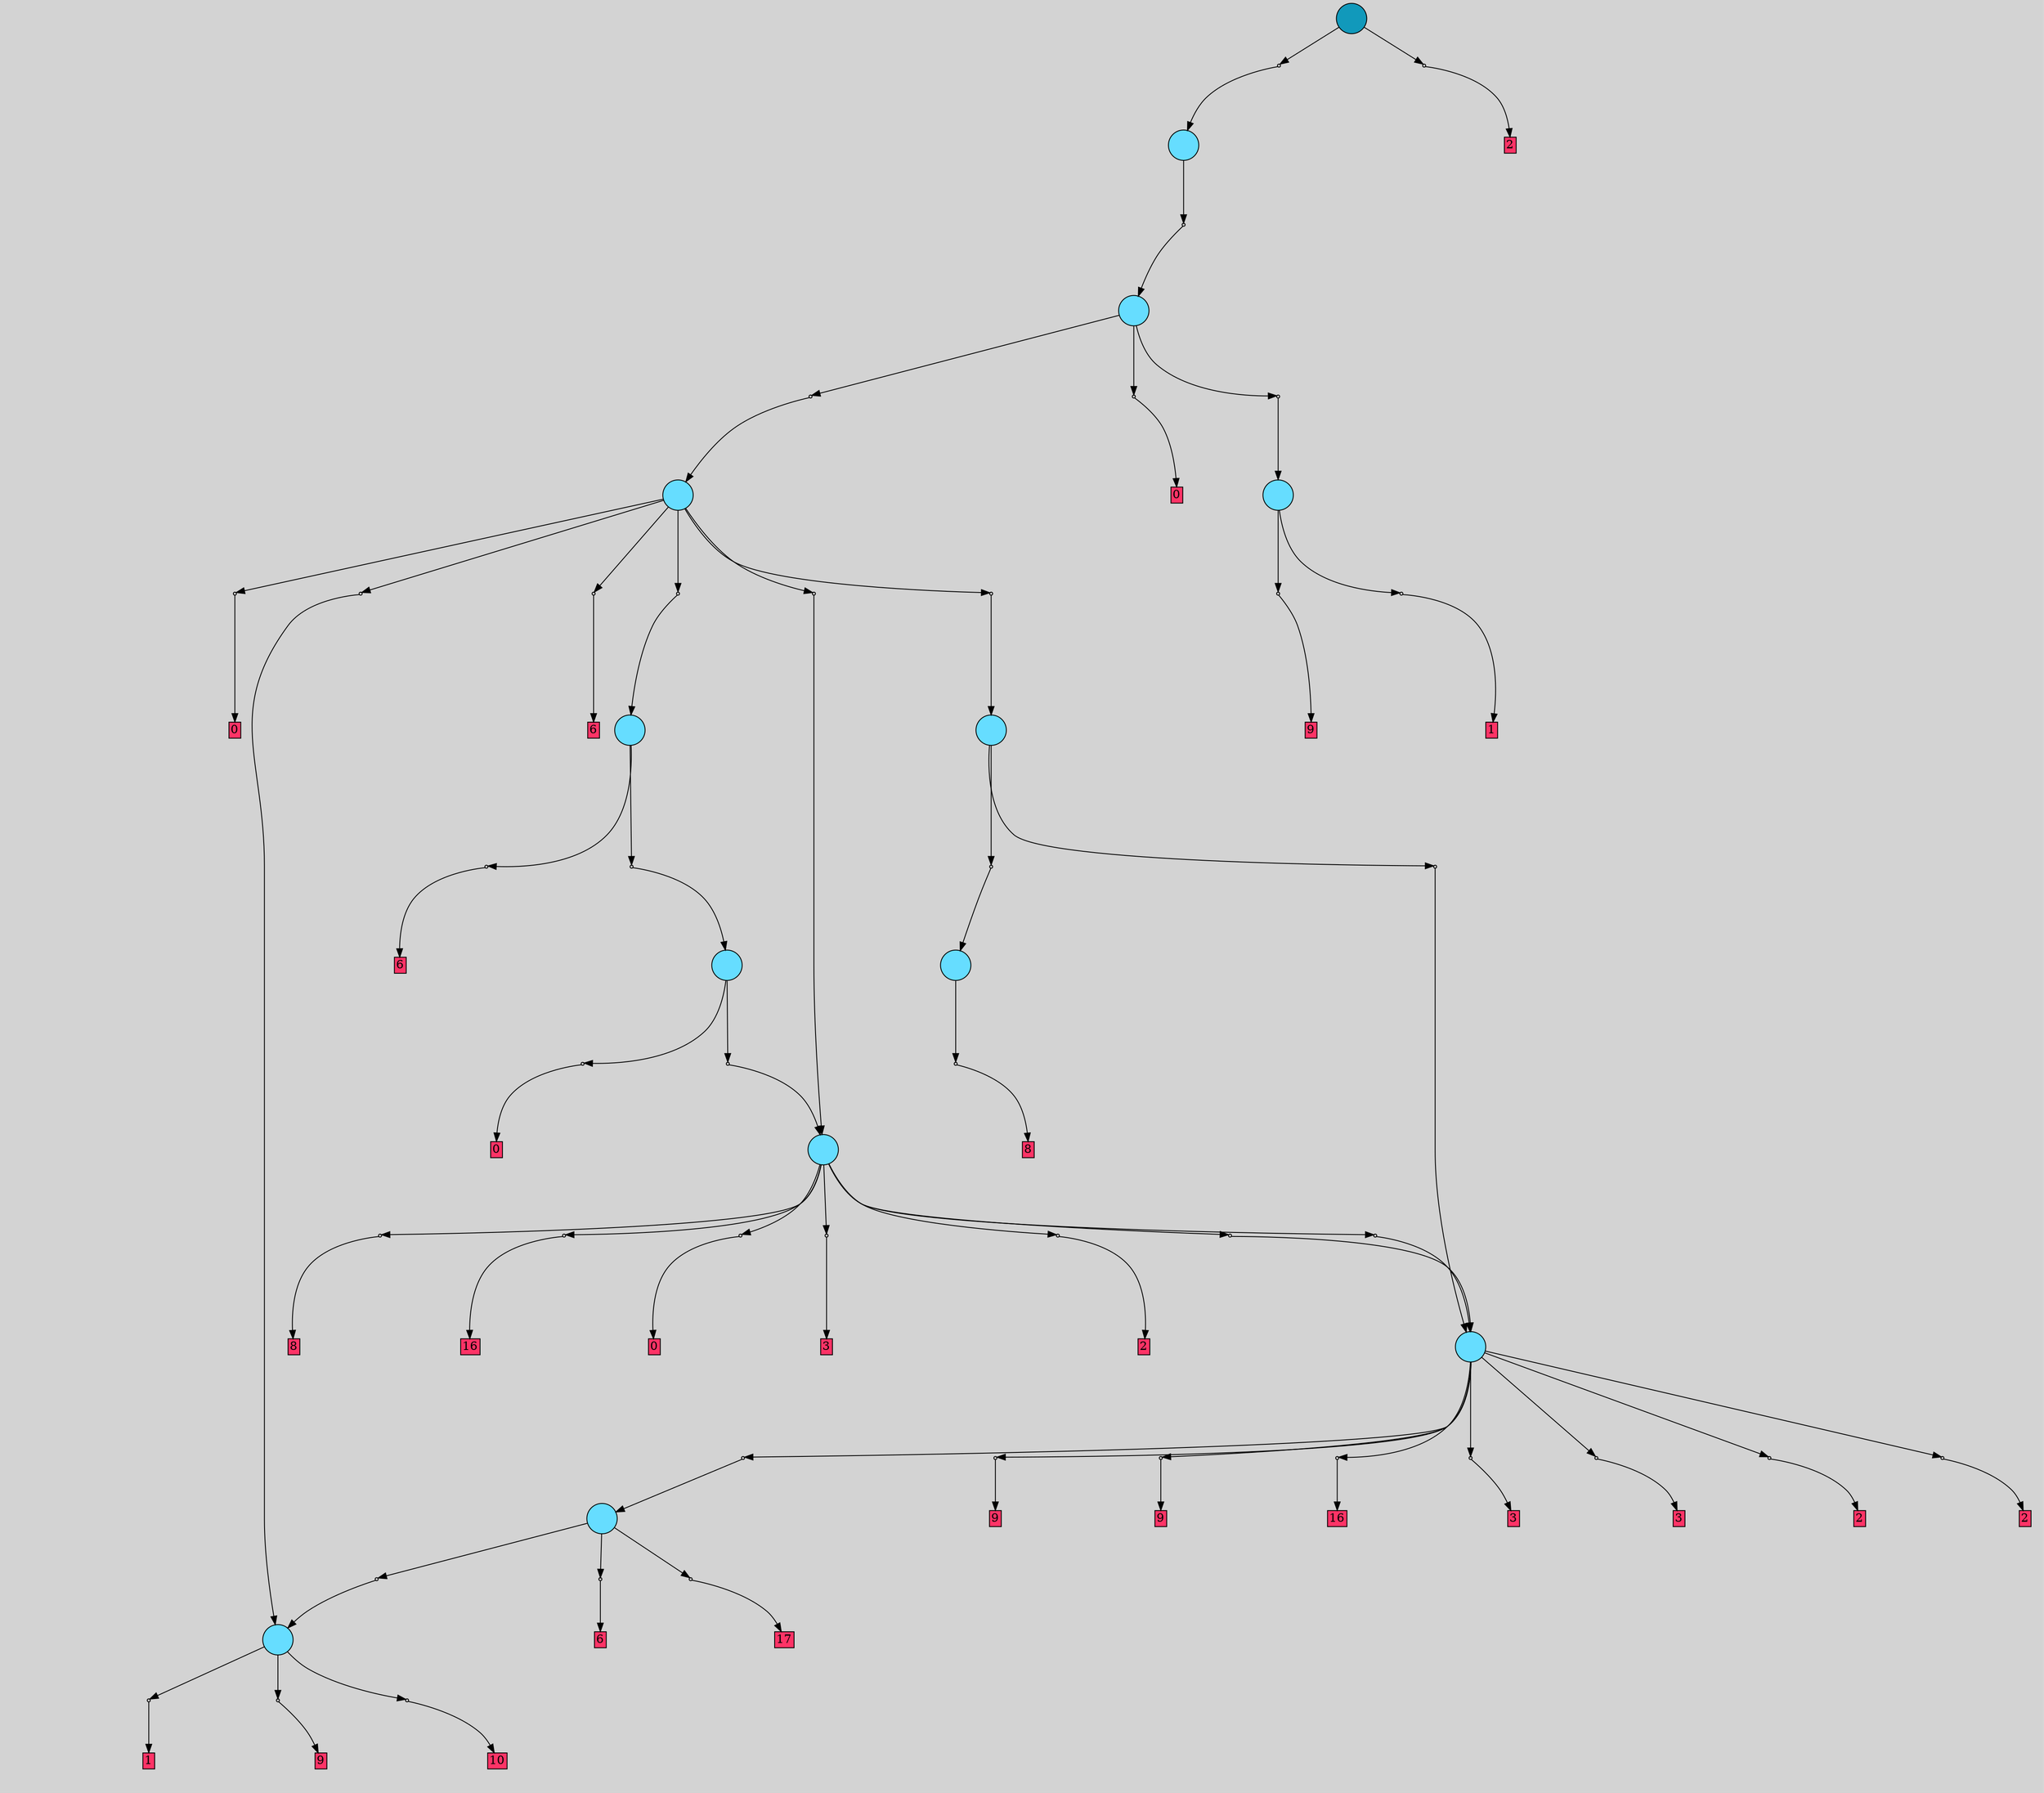 digraph{
	graph[pad = "0.212, 0.055" bgcolor = lightgray]
	node[shape=circle style = filled label = ""]
		T0 [fillcolor="#66ddff"]
		T1 [fillcolor="#66ddff"]
		T2 [fillcolor="#66ddff"]
		T3 [fillcolor="#66ddff"]
		T4 [fillcolor="#66ddff"]
		T5 [fillcolor="#66ddff"]
		T6 [fillcolor="#66ddff"]
		T7 [fillcolor="#66ddff"]
		T8 [fillcolor="#66ddff"]
		T9 [fillcolor="#66ddff"]
		T10 [fillcolor="#66ddff"]
		T11 [fillcolor="#66ddff"]
		T12 [fillcolor="#1199bb"]
		P0 [fillcolor="#cccccc" shape=point] //
		I0 [shape=box style=invis label="7|0&1|84#1|594&#92;n"]
		P0 -> I0[style=invis]
		A0 [fillcolor="#ff3366" shape=box margin=0.03 width=0 height=0 label="1"]
		T0 -> P0 -> A0
		P1 [fillcolor="#cccccc" shape=point] //
		I1 [shape=box style=invis label="7|7&1|771#0|106&#92;n2|1&0|1143#1|406&#92;n6|0&0|929#0|958&#92;n"]
		P1 -> I1[style=invis]
		A1 [fillcolor="#ff3366" shape=box margin=0.03 width=0 height=0 label="9"]
		T0 -> P1 -> A1
		P2 [fillcolor="#cccccc" shape=point] //
		I2 [shape=box style=invis label="2|0&1|335#1|460&#92;n1|3&1|1236#0|448&#92;n0|0&0|219#1|1295&#92;n1|0&1|106#0|472&#92;n"]
		P2 -> I2[style=invis]
		A2 [fillcolor="#ff3366" shape=box margin=0.03 width=0 height=0 label="10"]
		T0 -> P2 -> A2
		P3 [fillcolor="#cccccc" shape=point] //
		I3 [shape=box style=invis label="0|5&0|746#0|333&#92;n7|0&0|621#1|457&#92;n4|0&1|957#0|1168&#92;n3|1&0|253#1|937&#92;n3|2&0|361#0|864&#92;n4|7&1|420#0|82&#92;n2|1&1|1176#1|1258&#92;n1|0&0|127#0|1137&#92;n"]
		P3 -> I3[style=invis]
		A3 [fillcolor="#ff3366" shape=box margin=0.03 width=0 height=0 label="8"]
		T1 -> P3 -> A3
		P4 [fillcolor="#cccccc" shape=point] //
		I4 [shape=box style=invis label="7|3&1|217#0|191&#92;n1|7&1|1131#0|1251&#92;n3|0&0|647#1|820&#92;n4|0&0|856#1|997&#92;n"]
		P4 -> I4[style=invis]
		A4 [fillcolor="#ff3366" shape=box margin=0.03 width=0 height=0 label="17"]
		T2 -> P4 -> A4
		P5 [fillcolor="#cccccc" shape=point] //
		I5 [shape=box style=invis label="6|1&1|401#1|957&#92;n6|0&0|937#0|795&#92;n4|0&0|856#1|35&#92;n"]
		P5 -> I5[style=invis]
		T2 -> P5 -> T0
		P6 [fillcolor="#cccccc" shape=point] //
		I6 [shape=box style=invis label="7|0&1|118#1|53&#92;n3|0&1|976#0|984&#92;n"]
		P6 -> I6[style=invis]
		A5 [fillcolor="#ff3366" shape=box margin=0.03 width=0 height=0 label="6"]
		T2 -> P6 -> A5
		P7 [fillcolor="#cccccc" shape=point] //
		I7 [shape=box style=invis label="4|0&1|79#1|204&#92;n"]
		P7 -> I7[style=invis]
		A6 [fillcolor="#ff3366" shape=box margin=0.03 width=0 height=0 label="9"]
		T3 -> P7 -> A6
		P8 [fillcolor="#cccccc" shape=point] //
		I8 [shape=box style=invis label="0|3&1|1049#1|358&#92;n7|0&1|741#1|261&#92;n6|5&0|1184#1|957&#92;n4|1&1|676#1|430&#92;n3|7&0|1201#0|1053&#92;n7|5&0|976#1|541&#92;n1|1&0|415#0|83&#92;n0|0&0|813#1|1098&#92;n4|2&0|40#1|764&#92;n3|0&0|434#0|1201&#92;n"]
		P8 -> I8[style=invis]
		A7 [fillcolor="#ff3366" shape=box margin=0.03 width=0 height=0 label="1"]
		T3 -> P8 -> A7
		P9 [fillcolor="#cccccc" shape=point] //
		I9 [shape=box style=invis label="1|0&1|1197#1|1090&#92;n"]
		P9 -> I9[style=invis]
		A8 [fillcolor="#ff3366" shape=box margin=0.03 width=0 height=0 label="2"]
		T4 -> P9 -> A8
		P10 [fillcolor="#cccccc" shape=point] //
		I10 [shape=box style=invis label="3|0&1|783#1|43&#92;n1|0&0|312#1|508&#92;n"]
		P10 -> I10[style=invis]
		A9 [fillcolor="#ff3366" shape=box margin=0.03 width=0 height=0 label="2"]
		T4 -> P10 -> A9
		P11 [fillcolor="#cccccc" shape=point] //
		I11 [shape=box style=invis label="7|5&1|671#0|1258&#92;n2|3&0|381#1|145&#92;n1|0&0|907#1|1046&#92;n"]
		P11 -> I11[style=invis]
		T4 -> P11 -> T2
		P12 [fillcolor="#cccccc" shape=point] //
		I12 [shape=box style=invis label="0|0&1|869#1|259&#92;n"]
		P12 -> I12[style=invis]
		A10 [fillcolor="#ff3366" shape=box margin=0.03 width=0 height=0 label="9"]
		T4 -> P12 -> A10
		P13 [fillcolor="#cccccc" shape=point] //
		I13 [shape=box style=invis label="6|3&1|463#0|91&#92;n1|5&0|243#0|241&#92;n1|1&0|237#1|568&#92;n1|0&0|897#0|737&#92;n"]
		P13 -> I13[style=invis]
		A11 [fillcolor="#ff3366" shape=box margin=0.03 width=0 height=0 label="9"]
		T4 -> P13 -> A11
		P14 [fillcolor="#cccccc" shape=point] //
		I14 [shape=box style=invis label="3|0&1|607#1|439&#92;n5|4&1|902#1|905&#92;n1|0&0|452#0|1024&#92;n"]
		P14 -> I14[style=invis]
		A12 [fillcolor="#ff3366" shape=box margin=0.03 width=0 height=0 label="16"]
		T4 -> P14 -> A12
		P15 [fillcolor="#cccccc" shape=point] //
		I15 [shape=box style=invis label="3|2&1|858#1|646&#92;n6|3&0|402#1|22&#92;n0|6&0|867#1|855&#92;n0|0&1|1080#0|310&#92;n"]
		P15 -> I15[style=invis]
		A13 [fillcolor="#ff3366" shape=box margin=0.03 width=0 height=0 label="3"]
		T4 -> P15 -> A13
		P16 [fillcolor="#cccccc" shape=point] //
		I16 [shape=box style=invis label="3|2&1|858#1|646&#92;n4|4&0|690#1|495&#92;n1|0&1|485#1|521&#92;n3|0&0|452#0|608&#92;n"]
		P16 -> I16[style=invis]
		A14 [fillcolor="#ff3366" shape=box margin=0.03 width=0 height=0 label="3"]
		T4 -> P16 -> A14
		P17 [fillcolor="#cccccc" shape=point] //
		I17 [shape=box style=invis label="3|3&1|684#0|479&#92;n3|0&0|1099#1|126&#92;n"]
		P17 -> I17[style=invis]
		T5 -> P17 -> T1
		P18 [fillcolor="#cccccc" shape=point] //
		I18 [shape=box style=invis label="5|1&1|251#0|501&#92;n1|5&1|830#0|1217&#92;n1|0&1|233#1|1243&#92;n4|2&0|456#1|933&#92;n7|0&0|621#1|1167&#92;n3|5&0|1192#1|989&#92;n0|4&0|1181#0|813&#92;n3|0&0|1074#0|84&#92;n"]
		P18 -> I18[style=invis]
		T5 -> P18 -> T4
		P19 [fillcolor="#cccccc" shape=point] //
		I19 [shape=box style=invis label="5|1&1|251#0|501&#92;n1|5&1|830#0|1217&#92;n1|0&1|233#1|1243&#92;n4|2&0|456#1|933&#92;n7|0&0|621#1|1167&#92;n3|5&0|1192#1|989&#92;n0|4&0|1181#0|813&#92;n3|0&0|1074#0|84&#92;n"]
		P19 -> I19[style=invis]
		T6 -> P19 -> T4
		P20 [fillcolor="#cccccc" shape=point] //
		I20 [shape=box style=invis label="7|0&1|126#0|1171&#92;n"]
		P20 -> I20[style=invis]
		A15 [fillcolor="#ff3366" shape=box margin=0.03 width=0 height=0 label="2"]
		T6 -> P20 -> A15
		P21 [fillcolor="#cccccc" shape=point] //
		I21 [shape=box style=invis label="7|6&0|513#1|412&#92;n1|4&0|1222#1|563&#92;n7|0&0|4#1|467&#92;n"]
		P21 -> I21[style=invis]
		T6 -> P21 -> T4
		P22 [fillcolor="#cccccc" shape=point] //
		I22 [shape=box style=invis label="3|6&1|384#1|773&#92;n3|6&1|133#0|478&#92;n1|1&0|1158#1|73&#92;n2|7&0|105#1|593&#92;n1|0&0|127#0|1137&#92;n"]
		P22 -> I22[style=invis]
		A16 [fillcolor="#ff3366" shape=box margin=0.03 width=0 height=0 label="8"]
		T6 -> P22 -> A16
		P23 [fillcolor="#cccccc" shape=point] //
		I23 [shape=box style=invis label="3|1&1|524#1|364&#92;n4|6&1|975#0|369&#92;n4|0&0|1310#1|708&#92;n7|6&0|40#0|1020&#92;n5|7&1|618#0|856&#92;n5|1&0|311#1|26&#92;n1|1&0|566#0|161&#92;n3|2&1|240#0|881&#92;n6|6&0|490#0|820&#92;n2|0&1|355#1|438&#92;n1|1&0|1326#0|1240&#92;n4|0&0|721#1|110&#92;n"]
		P23 -> I23[style=invis]
		A17 [fillcolor="#ff3366" shape=box margin=0.03 width=0 height=0 label="16"]
		T6 -> P23 -> A17
		P24 [fillcolor="#cccccc" shape=point] //
		I24 [shape=box style=invis label="1|0&0|201#1|241&#92;n7|2&0|1080#0|808&#92;n7|0&0|1202#0|924&#92;n"]
		P24 -> I24[style=invis]
		A18 [fillcolor="#ff3366" shape=box margin=0.03 width=0 height=0 label="0"]
		T6 -> P24 -> A18
		P25 [fillcolor="#cccccc" shape=point] //
		I25 [shape=box style=invis label="7|6&1|445#1|1196&#92;n5|2&1|514#0|916&#92;n0|0&1|581#0|1058&#92;n1|0&0|936#0|422&#92;n"]
		P25 -> I25[style=invis]
		A19 [fillcolor="#ff3366" shape=box margin=0.03 width=0 height=0 label="3"]
		T6 -> P25 -> A19
		P26 [fillcolor="#cccccc" shape=point] //
		I26 [shape=box style=invis label="3|3&1|684#0|479&#92;n3|0&0|1099#1|126&#92;n"]
		P26 -> I26[style=invis]
		T7 -> P26 -> T6
		P27 [fillcolor="#cccccc" shape=point] //
		I27 [shape=box style=invis label="1|0&0|201#1|241&#92;n7|2&0|1080#0|808&#92;n7|2&0|1290#0|547&#92;n7|0&0|1202#0|924&#92;n"]
		P27 -> I27[style=invis]
		A20 [fillcolor="#ff3366" shape=box margin=0.03 width=0 height=0 label="0"]
		T7 -> P27 -> A20
		P28 [fillcolor="#cccccc" shape=point] //
		I28 [shape=box style=invis label="3|7&0|1215#1|52&#92;n3|3&1|684#0|479&#92;n3|0&0|1099#1|126&#92;n"]
		P28 -> I28[style=invis]
		T8 -> P28 -> T7
		P29 [fillcolor="#cccccc" shape=point] //
		I29 [shape=box style=invis label="6|0&1|1162#0|837&#92;n4|3&0|880#1|1110&#92;n5|5&1|474#1|1220&#92;n7|2&1|345#1|1207&#92;n7|5&0|397#1|395&#92;n0|6&0|925#0|618&#92;n3|4&0|870#1|589&#92;n4|6&0|1284#0|467&#92;n1|2&1|25#0|726&#92;n7|0&0|250#0|1193&#92;n"]
		P29 -> I29[style=invis]
		A21 [fillcolor="#ff3366" shape=box margin=0.03 width=0 height=0 label="6"]
		T8 -> P29 -> A21
		P30 [fillcolor="#cccccc" shape=point] //
		I30 [shape=box style=invis label="7|2&1|345#1|1207&#92;n2|1&0|474#0|866&#92;n1|4&0|1329#1|627&#92;n0|3&1|14#1|636&#92;n4|6&0|1284#0|467&#92;n1|2&1|25#0|726&#92;n7|0&0|250#0|1193&#92;n"]
		P30 -> I30[style=invis]
		A22 [fillcolor="#ff3366" shape=box margin=0.03 width=0 height=0 label="6"]
		T9 -> P30 -> A22
		P31 [fillcolor="#cccccc" shape=point] //
		I31 [shape=box style=invis label="6|0&1|1164#1|988&#92;n2|1&0|624#1|1236&#92;n3|4&1|769#0|1129&#92;n1|0&0|1252#0|332&#92;n"]
		P31 -> I31[style=invis]
		T9 -> P31 -> T8
		P32 [fillcolor="#cccccc" shape=point] //
		I32 [shape=box style=invis label="0|7&1|632#1|484&#92;n3|3&1|684#0|479&#92;n6|0&0|651#0|581&#92;n"]
		P32 -> I32[style=invis]
		T9 -> P32 -> T6
		P33 [fillcolor="#cccccc" shape=point] //
		I33 [shape=box style=invis label="3|6&1|384#1|773&#92;n2|2&1|1029#0|600&#92;n0|3&1|1060#1|1214&#92;n2|4&1|553#0|1147&#92;n4|3&0|670#1|215&#92;n5|7&0|1154#0|210&#92;n3|4&0|108#1|267&#92;n1|1&0|988#0|1271&#92;n1|6&1|567#1|1155&#92;n1|6&0|1225#0|30&#92;n2|0&1|1150#0|123&#92;n1|1&0|1158#1|73&#92;n3|2&0|361#0|864&#92;n7|3&0|514#0|1010&#92;n3|7&1|808#0|931&#92;n1|0&0|127#0|1137&#92;n"]
		P33 -> I33[style=invis]
		T9 -> P33 -> T5
		P34 [fillcolor="#cccccc" shape=point] //
		I34 [shape=box style=invis label="1|0&0|201#1|241&#92;n7|2&0|1080#0|808&#92;n7|0&0|1202#0|924&#92;n"]
		P34 -> I34[style=invis]
		A23 [fillcolor="#ff3366" shape=box margin=0.03 width=0 height=0 label="0"]
		T9 -> P34 -> A23
		P35 [fillcolor="#cccccc" shape=point] //
		I35 [shape=box style=invis label="6|4&1|452#1|589&#92;n6|1&1|1190#0|802&#92;n3|0&0|369#0|1172&#92;n"]
		P35 -> I35[style=invis]
		T9 -> P35 -> T0
		P36 [fillcolor="#cccccc" shape=point] //
		I36 [shape=box style=invis label="3|2&1|126#0|751&#92;n6|0&0|1026#0|1239&#92;n"]
		P36 -> I36[style=invis]
		T10 -> P36 -> T9
		P37 [fillcolor="#cccccc" shape=point] //
		I37 [shape=box style=invis label="5|3&1|1285#0|771&#92;n4|1&1|588#1|188&#92;n1|0&0|201#1|241&#92;n2|4&0|419#0|1096&#92;n2|1&1|327#1|1059&#92;n2|5&0|537#0|668&#92;n7|0&0|581#0|401&#92;n"]
		P37 -> I37[style=invis]
		A24 [fillcolor="#ff3366" shape=box margin=0.03 width=0 height=0 label="0"]
		T10 -> P37 -> A24
		P38 [fillcolor="#cccccc" shape=point] //
		I38 [shape=box style=invis label="0|3&1|1060#1|1214&#92;n2|4&1|553#0|1147&#92;n3|4&0|108#1|267&#92;n1|6&1|567#1|1155&#92;n1|4&0|860#1|287&#92;n0|2&0|478#0|324&#92;n1|1&0|26#1|73&#92;n7|3&0|514#0|1010&#92;n3|7&1|808#0|931&#92;n1|0&0|127#0|1137&#92;n"]
		P38 -> I38[style=invis]
		T10 -> P38 -> T3
		P39 [fillcolor="#cccccc" shape=point] //
		I39 [shape=box style=invis label="7|6&0|369#1|277&#92;n2|4&1|1203#1|988&#92;n2|2&1|1112#1|1103&#92;n1|3&0|366#0|942&#92;n2|3&0|946#0|1171&#92;n2|2&0|43#0|197&#92;n3|3&1|552#0|26&#92;n2|0&0|940#0|1211&#92;n"]
		P39 -> I39[style=invis]
		T11 -> P39 -> T10
		P40 [fillcolor="#cccccc" shape=point] //
		I40 [shape=box style=invis label="0|5&1|1180#0|114&#92;n2|4&1|1203#1|988&#92;n1|3&0|366#0|942&#92;n2|3&0|972#0|1171&#92;n2|2&0|43#0|197&#92;n3|3&1|552#0|26&#92;n2|0&0|940#0|1211&#92;n"]
		P40 -> I40[style=invis]
		T12 -> P40 -> T11
		P41 [fillcolor="#cccccc" shape=point] //
		I41 [shape=box style=invis label="0|7&1|895#1|941&#92;n6|4&0|719#0|490&#92;n3|0&1|357#0|1324&#92;n2|7&0|688#0|696&#92;n3|0&0|447#1|954&#92;n"]
		P41 -> I41[style=invis]
		A25 [fillcolor="#ff3366" shape=box margin=0.03 width=0 height=0 label="2"]
		T12 -> P41 -> A25
		{ rank= same T12 }
}
